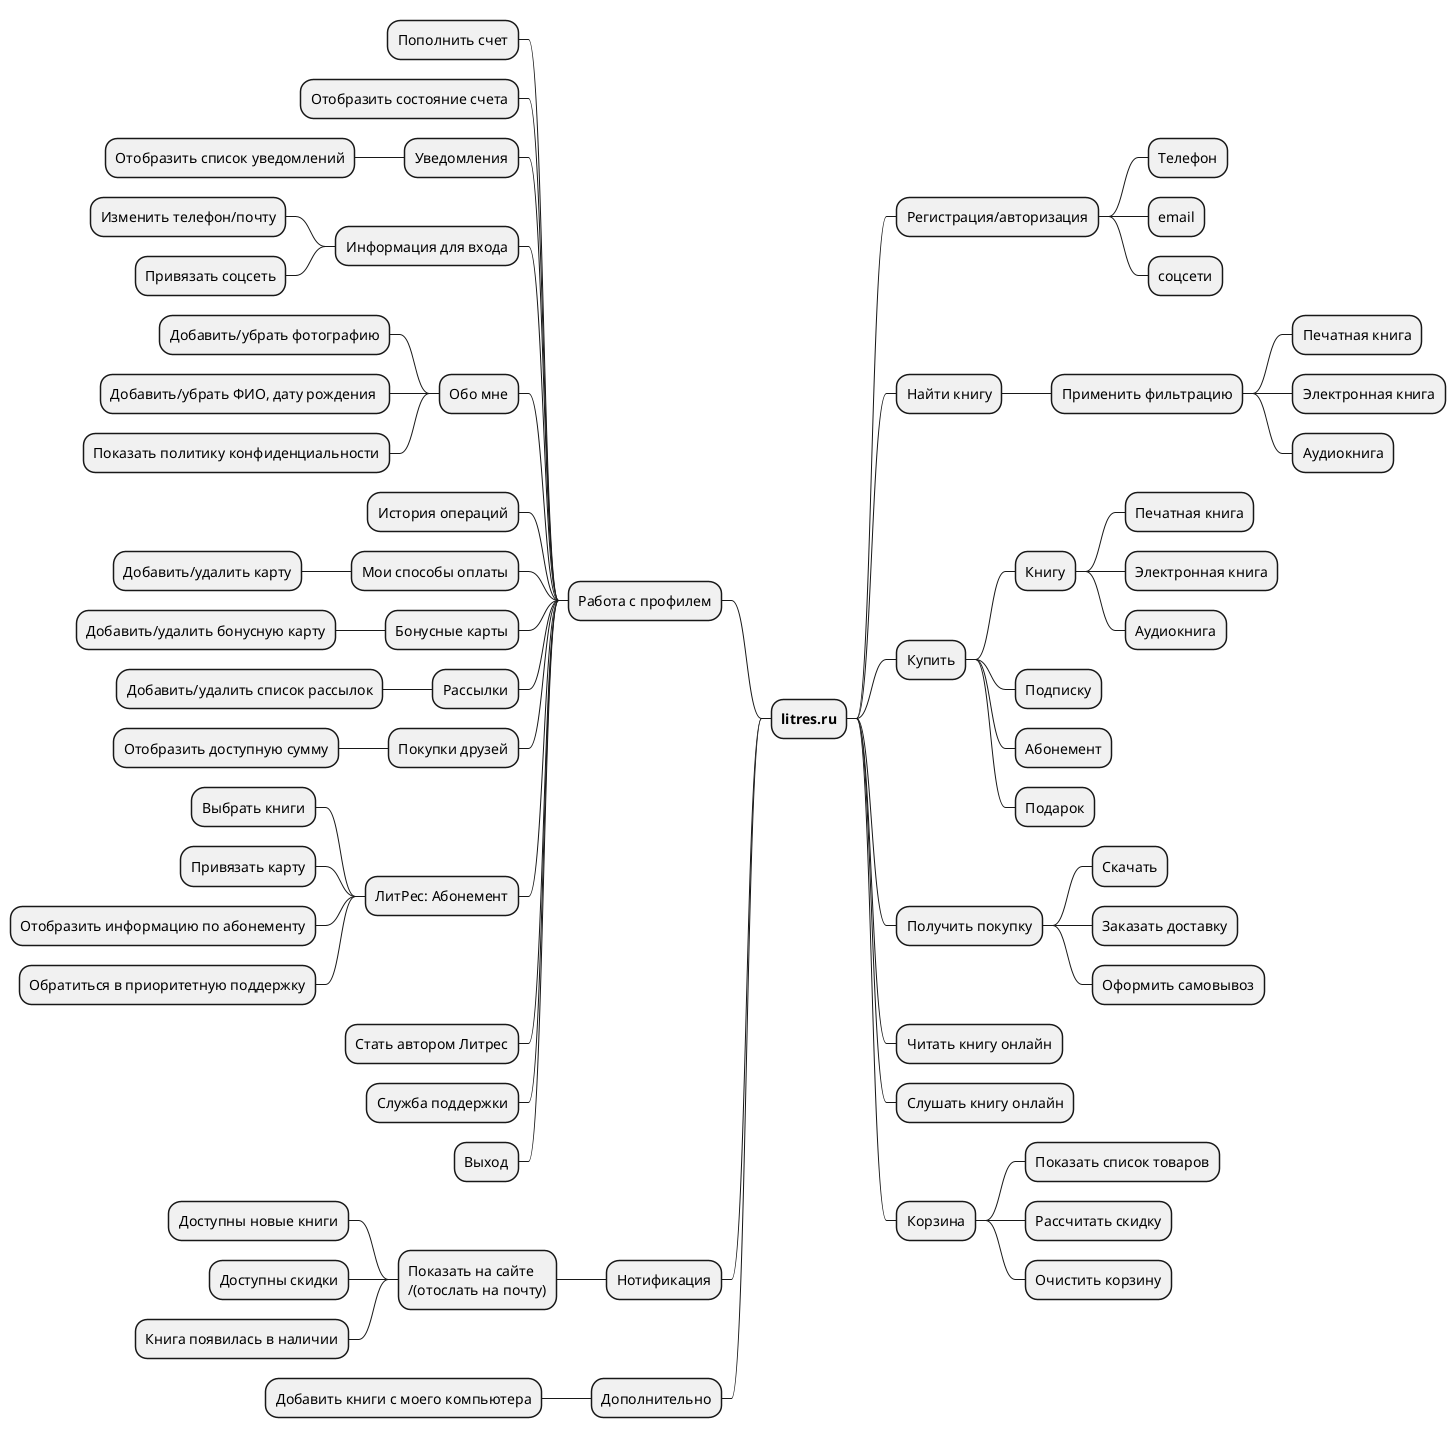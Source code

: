 @startmindmap

+ **litres.ru**

++ Регистрация/авторизация
+++ Телефон
+++ email
+++ соцсети

++ Найти книгу
+++ Применить фильтрацию
++++ Печатная книга
++++ Электронная книга
++++ Аудиокнига

++ Купить
+++ Книгу
++++ Печатная книга
++++ Электронная книга
++++ Аудиокнига
+++ Подписку
+++ Абонемент
+++ Подарок

++ Получить покупку
+++ Скачать
+++ Заказать доставку
+++ Оформить самовывоз

++ Читать книгу онлайн
++ Слушать книгу онлайн

++ Корзина
+++ Показать список товаров
+++ Рассчитать скидку
+++ Очистить корзину

-- Работа с профилем
--- Пополнить счет
--- Отобразить состояние счета
--- Уведомления
---- Отобразить список уведомлений
--- Информация для входа
---- Изменить телефон/почту
---- Привязать соцсеть
--- Обо мне
---- Добавить/убрать фотографию
---- Добавить/убрать ФИО, дату рождения 
---- Показать политику конфиденциальности
--- История операций
--- Мои способы оплаты
---- Добавить/удалить карту
--- Бонусные карты
---- Добавить/удалить бонусную карту
--- Рассылки
---- Добавить/удалить список рассылок
--- Покупки друзей
---- Отобразить доступную сумму
--- ЛитРес: Абонемент
---- Выбрать книги
---- Привязать карту
---- Отобразить информацию по абонементу
---- Обратиться в приоритетную поддержку
--- Стать автором Литрес
--- Служба поддержки
--- Выход

-- Нотификация
--- Показать на сайте\n/(отослать на почту)
---- Доступны новые книги
---- Доступны скидки
---- Книга появилась в наличии

-- Дополнительно
--- Добавить книги с моего компьютера

@endmindmap
